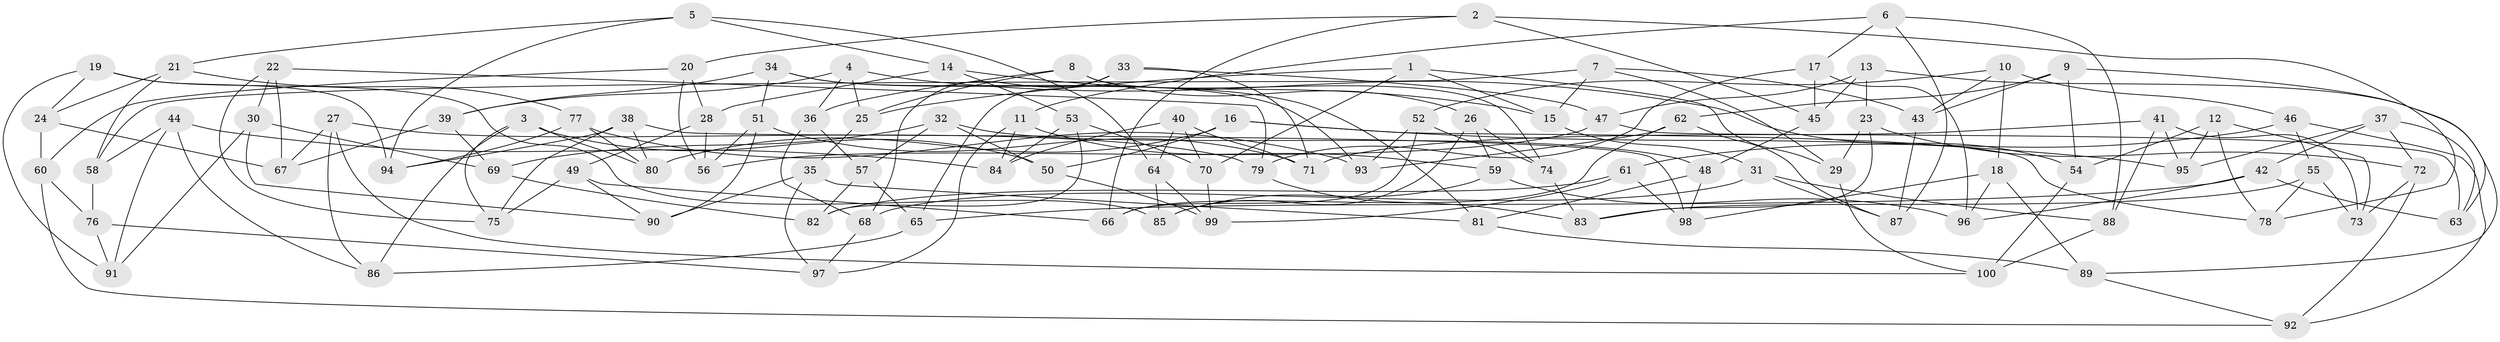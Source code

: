 // Generated by graph-tools (version 1.1) at 2025/11/02/21/25 10:11:16]
// undirected, 100 vertices, 200 edges
graph export_dot {
graph [start="1"]
  node [color=gray90,style=filled];
  1;
  2;
  3;
  4;
  5;
  6;
  7;
  8;
  9;
  10;
  11;
  12;
  13;
  14;
  15;
  16;
  17;
  18;
  19;
  20;
  21;
  22;
  23;
  24;
  25;
  26;
  27;
  28;
  29;
  30;
  31;
  32;
  33;
  34;
  35;
  36;
  37;
  38;
  39;
  40;
  41;
  42;
  43;
  44;
  45;
  46;
  47;
  48;
  49;
  50;
  51;
  52;
  53;
  54;
  55;
  56;
  57;
  58;
  59;
  60;
  61;
  62;
  63;
  64;
  65;
  66;
  67;
  68;
  69;
  70;
  71;
  72;
  73;
  74;
  75;
  76;
  77;
  78;
  79;
  80;
  81;
  82;
  83;
  84;
  85;
  86;
  87;
  88;
  89;
  90;
  91;
  92;
  93;
  94;
  95;
  96;
  97;
  98;
  99;
  100;
  1 -- 29;
  1 -- 25;
  1 -- 70;
  1 -- 15;
  2 -- 66;
  2 -- 78;
  2 -- 20;
  2 -- 45;
  3 -- 86;
  3 -- 50;
  3 -- 80;
  3 -- 75;
  4 -- 54;
  4 -- 36;
  4 -- 39;
  4 -- 25;
  5 -- 21;
  5 -- 94;
  5 -- 14;
  5 -- 64;
  6 -- 87;
  6 -- 17;
  6 -- 11;
  6 -- 88;
  7 -- 43;
  7 -- 15;
  7 -- 58;
  7 -- 29;
  8 -- 25;
  8 -- 74;
  8 -- 36;
  8 -- 26;
  9 -- 54;
  9 -- 62;
  9 -- 43;
  9 -- 63;
  10 -- 46;
  10 -- 52;
  10 -- 43;
  10 -- 18;
  11 -- 59;
  11 -- 84;
  11 -- 97;
  12 -- 78;
  12 -- 95;
  12 -- 54;
  12 -- 73;
  13 -- 47;
  13 -- 23;
  13 -- 45;
  13 -- 89;
  14 -- 53;
  14 -- 28;
  14 -- 15;
  15 -- 31;
  16 -- 50;
  16 -- 78;
  16 -- 80;
  16 -- 95;
  17 -- 96;
  17 -- 79;
  17 -- 45;
  18 -- 89;
  18 -- 98;
  18 -- 96;
  19 -- 94;
  19 -- 91;
  19 -- 85;
  19 -- 24;
  20 -- 60;
  20 -- 28;
  20 -- 56;
  21 -- 77;
  21 -- 58;
  21 -- 24;
  22 -- 79;
  22 -- 75;
  22 -- 30;
  22 -- 67;
  23 -- 83;
  23 -- 72;
  23 -- 29;
  24 -- 67;
  24 -- 60;
  25 -- 35;
  26 -- 85;
  26 -- 59;
  26 -- 74;
  27 -- 79;
  27 -- 86;
  27 -- 100;
  27 -- 67;
  28 -- 56;
  28 -- 49;
  29 -- 100;
  30 -- 91;
  30 -- 90;
  30 -- 69;
  31 -- 88;
  31 -- 87;
  31 -- 68;
  32 -- 69;
  32 -- 48;
  32 -- 50;
  32 -- 57;
  33 -- 68;
  33 -- 71;
  33 -- 47;
  33 -- 65;
  34 -- 39;
  34 -- 81;
  34 -- 93;
  34 -- 51;
  35 -- 81;
  35 -- 90;
  35 -- 97;
  36 -- 68;
  36 -- 57;
  37 -- 63;
  37 -- 95;
  37 -- 72;
  37 -- 42;
  38 -- 98;
  38 -- 94;
  38 -- 80;
  38 -- 75;
  39 -- 69;
  39 -- 67;
  40 -- 70;
  40 -- 64;
  40 -- 71;
  40 -- 84;
  41 -- 95;
  41 -- 88;
  41 -- 73;
  41 -- 71;
  42 -- 65;
  42 -- 63;
  42 -- 96;
  43 -- 87;
  44 -- 91;
  44 -- 86;
  44 -- 58;
  44 -- 84;
  45 -- 48;
  46 -- 61;
  46 -- 55;
  46 -- 92;
  47 -- 56;
  47 -- 63;
  48 -- 81;
  48 -- 98;
  49 -- 90;
  49 -- 66;
  49 -- 75;
  50 -- 99;
  51 -- 90;
  51 -- 71;
  51 -- 56;
  52 -- 66;
  52 -- 74;
  52 -- 93;
  53 -- 82;
  53 -- 70;
  53 -- 84;
  54 -- 100;
  55 -- 83;
  55 -- 78;
  55 -- 73;
  57 -- 65;
  57 -- 82;
  58 -- 76;
  59 -- 96;
  59 -- 85;
  60 -- 76;
  60 -- 92;
  61 -- 98;
  61 -- 82;
  61 -- 99;
  62 -- 93;
  62 -- 66;
  62 -- 87;
  64 -- 85;
  64 -- 99;
  65 -- 86;
  68 -- 97;
  69 -- 82;
  70 -- 99;
  72 -- 92;
  72 -- 73;
  74 -- 83;
  76 -- 97;
  76 -- 91;
  77 -- 93;
  77 -- 80;
  77 -- 94;
  79 -- 83;
  81 -- 89;
  88 -- 100;
  89 -- 92;
}
